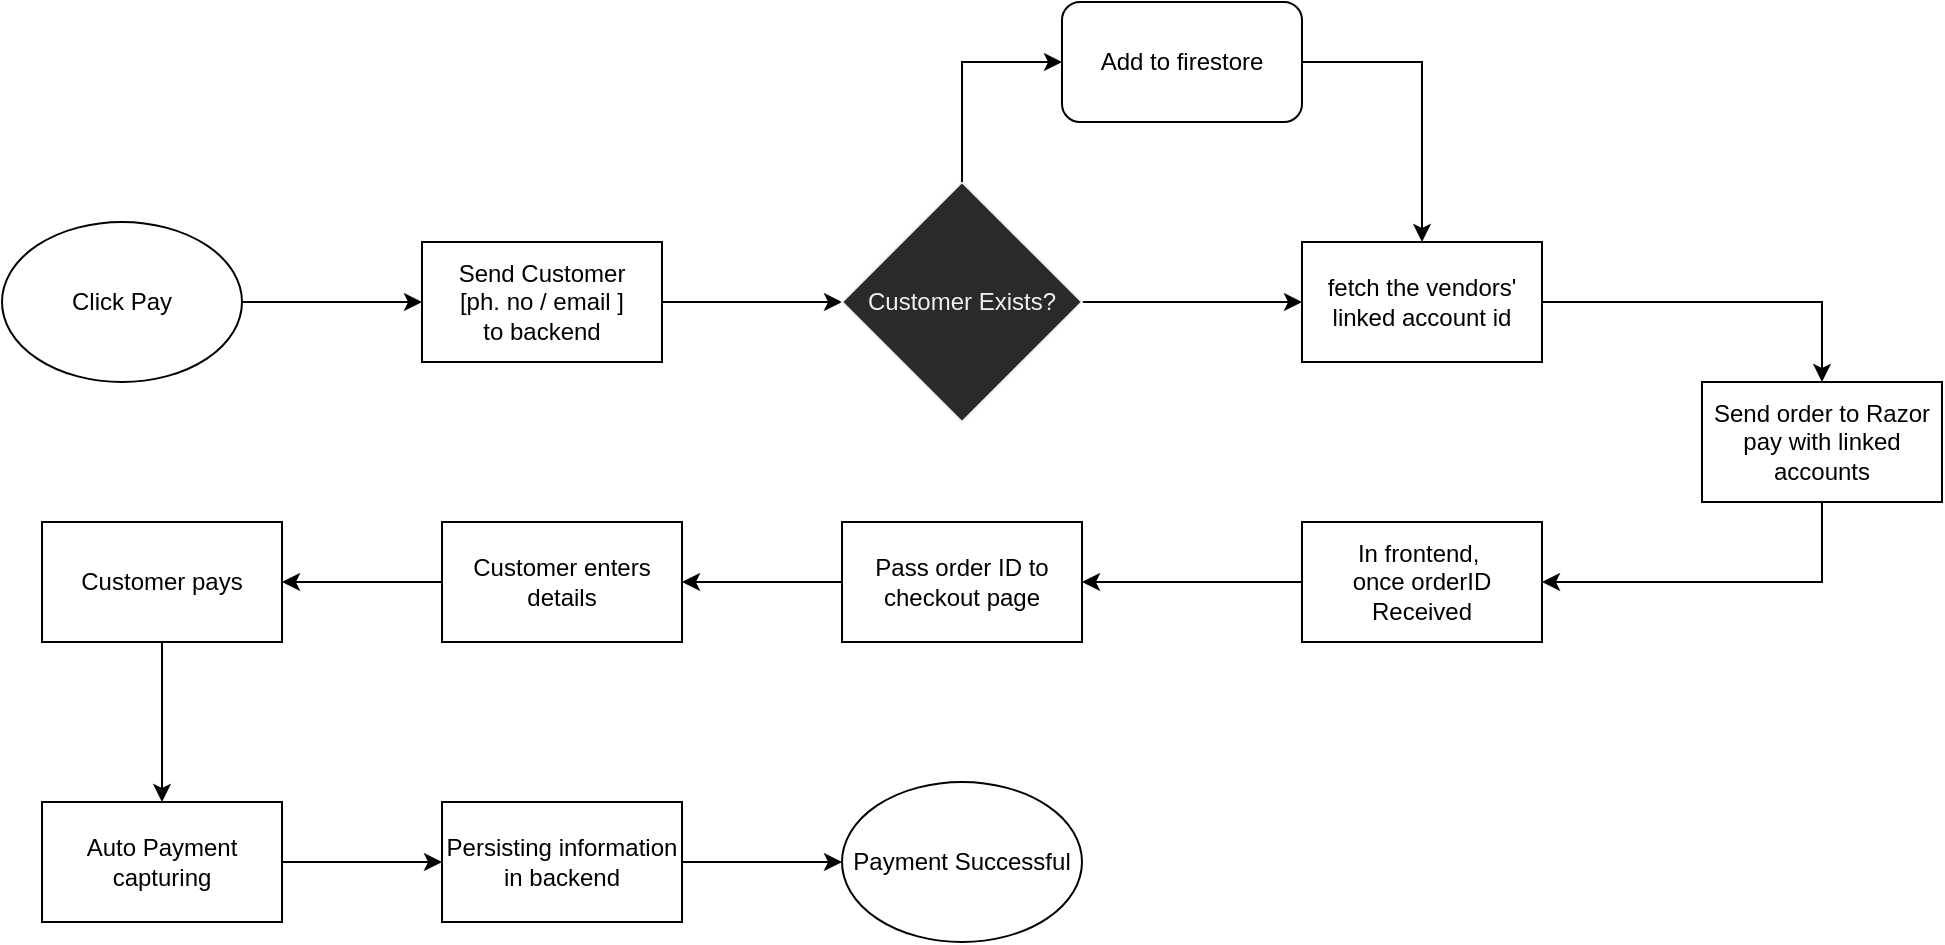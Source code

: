 <mxfile>
    <diagram id="r84OxwUoF337IDANyZk-" name="Page-1">
        <mxGraphModel dx="1158" dy="1679" grid="1" gridSize="10" guides="1" tooltips="1" connect="1" arrows="1" fold="1" page="1" pageScale="1" pageWidth="850" pageHeight="1100" math="0" shadow="0">
            <root>
                <mxCell id="0"/>
                <mxCell id="1" parent="0"/>
                <mxCell id="4" value="" style="edgeStyle=orthogonalEdgeStyle;rounded=0;orthogonalLoop=1;jettySize=auto;html=1;" edge="1" parent="1" source="2" target="3">
                    <mxGeometry relative="1" as="geometry"/>
                </mxCell>
                <mxCell id="2" value="Click Pay" style="ellipse;whiteSpace=wrap;html=1;" vertex="1" parent="1">
                    <mxGeometry x="350" y="90" width="120" height="80" as="geometry"/>
                </mxCell>
                <mxCell id="6" value="" style="edgeStyle=orthogonalEdgeStyle;rounded=0;orthogonalLoop=1;jettySize=auto;html=1;" edge="1" parent="1" source="3" target="5">
                    <mxGeometry relative="1" as="geometry"/>
                </mxCell>
                <mxCell id="3" value="Send Customer&lt;br&gt;[ph. no / email ]&lt;br&gt;to backend" style="whiteSpace=wrap;html=1;" vertex="1" parent="1">
                    <mxGeometry x="560" y="100" width="120" height="60" as="geometry"/>
                </mxCell>
                <mxCell id="10" style="edgeStyle=orthogonalEdgeStyle;rounded=0;orthogonalLoop=1;jettySize=auto;html=1;" edge="1" parent="1" source="5" target="7">
                    <mxGeometry relative="1" as="geometry"/>
                </mxCell>
                <mxCell id="12" style="edgeStyle=orthogonalEdgeStyle;rounded=0;orthogonalLoop=1;jettySize=auto;html=1;entryX=0.5;entryY=0;entryDx=0;entryDy=0;" edge="1" parent="1" source="13" target="7">
                    <mxGeometry relative="1" as="geometry">
                        <Array as="points">
                            <mxPoint x="1060" y="10"/>
                        </Array>
                    </mxGeometry>
                </mxCell>
                <mxCell id="5" value="Customer Exists?" style="rhombus;whiteSpace=wrap;html=1;fontFamily=Helvetica;fontSize=12;fontColor=#f0f0f0;align=center;strokeColor=#f0f0f0;fillColor=#2a2a2a;" vertex="1" parent="1">
                    <mxGeometry x="770" y="70" width="120" height="120" as="geometry"/>
                </mxCell>
                <mxCell id="30" value="" style="edgeStyle=orthogonalEdgeStyle;rounded=0;orthogonalLoop=1;jettySize=auto;html=1;entryX=0.5;entryY=0;entryDx=0;entryDy=0;" edge="1" parent="1" source="7" target="31">
                    <mxGeometry relative="1" as="geometry">
                        <mxPoint x="1200" y="130" as="targetPoint"/>
                    </mxGeometry>
                </mxCell>
                <mxCell id="7" value="fetch the vendors' linked account id" style="whiteSpace=wrap;html=1;" vertex="1" parent="1">
                    <mxGeometry x="1000" y="100" width="120" height="60" as="geometry"/>
                </mxCell>
                <mxCell id="13" value="Add to firestore" style="rounded=1;whiteSpace=wrap;html=1;" vertex="1" parent="1">
                    <mxGeometry x="880" y="-20" width="120" height="60" as="geometry"/>
                </mxCell>
                <mxCell id="14" style="edgeStyle=orthogonalEdgeStyle;rounded=0;orthogonalLoop=1;jettySize=auto;html=1;" edge="1" parent="1" source="5">
                    <mxGeometry relative="1" as="geometry">
                        <mxPoint x="830" y="70" as="sourcePoint"/>
                        <mxPoint x="880" y="10" as="targetPoint"/>
                        <Array as="points">
                            <mxPoint x="830" y="10"/>
                        </Array>
                    </mxGeometry>
                </mxCell>
                <mxCell id="18" value="" style="edgeStyle=orthogonalEdgeStyle;rounded=0;orthogonalLoop=1;jettySize=auto;html=1;" edge="1" parent="1" source="15" target="17">
                    <mxGeometry relative="1" as="geometry"/>
                </mxCell>
                <mxCell id="15" value="In frontend,&amp;nbsp;&lt;br&gt;once orderID Received" style="whiteSpace=wrap;html=1;" vertex="1" parent="1">
                    <mxGeometry x="1000" y="240" width="120" height="60" as="geometry"/>
                </mxCell>
                <mxCell id="20" value="" style="edgeStyle=orthogonalEdgeStyle;rounded=0;orthogonalLoop=1;jettySize=auto;html=1;" edge="1" parent="1" source="17" target="19">
                    <mxGeometry relative="1" as="geometry"/>
                </mxCell>
                <mxCell id="17" value="Pass order ID to checkout page" style="whiteSpace=wrap;html=1;" vertex="1" parent="1">
                    <mxGeometry x="770" y="240" width="120" height="60" as="geometry"/>
                </mxCell>
                <mxCell id="22" value="" style="edgeStyle=orthogonalEdgeStyle;rounded=0;orthogonalLoop=1;jettySize=auto;html=1;" edge="1" parent="1" source="19" target="21">
                    <mxGeometry relative="1" as="geometry"/>
                </mxCell>
                <mxCell id="19" value="Customer enters details" style="whiteSpace=wrap;html=1;" vertex="1" parent="1">
                    <mxGeometry x="570" y="240" width="120" height="60" as="geometry"/>
                </mxCell>
                <mxCell id="24" value="" style="edgeStyle=orthogonalEdgeStyle;rounded=0;orthogonalLoop=1;jettySize=auto;html=1;" edge="1" parent="1" source="21" target="23">
                    <mxGeometry relative="1" as="geometry"/>
                </mxCell>
                <mxCell id="21" value="Customer pays" style="whiteSpace=wrap;html=1;" vertex="1" parent="1">
                    <mxGeometry x="370" y="240" width="120" height="60" as="geometry"/>
                </mxCell>
                <mxCell id="28" value="" style="edgeStyle=orthogonalEdgeStyle;rounded=0;orthogonalLoop=1;jettySize=auto;html=1;" edge="1" parent="1" source="23" target="27">
                    <mxGeometry relative="1" as="geometry"/>
                </mxCell>
                <mxCell id="23" value="Auto Payment capturing" style="whiteSpace=wrap;html=1;" vertex="1" parent="1">
                    <mxGeometry x="370" y="380" width="120" height="60" as="geometry"/>
                </mxCell>
                <mxCell id="34" value="" style="edgeStyle=orthogonalEdgeStyle;rounded=0;orthogonalLoop=1;jettySize=auto;html=1;" edge="1" parent="1" source="27" target="33">
                    <mxGeometry relative="1" as="geometry"/>
                </mxCell>
                <mxCell id="27" value="Persisting information in backend" style="whiteSpace=wrap;html=1;" vertex="1" parent="1">
                    <mxGeometry x="570" y="380" width="120" height="60" as="geometry"/>
                </mxCell>
                <mxCell id="32" style="edgeStyle=orthogonalEdgeStyle;rounded=0;orthogonalLoop=1;jettySize=auto;html=1;entryX=1;entryY=0.5;entryDx=0;entryDy=0;" edge="1" parent="1" source="31" target="15">
                    <mxGeometry relative="1" as="geometry">
                        <Array as="points">
                            <mxPoint x="1260" y="270"/>
                        </Array>
                    </mxGeometry>
                </mxCell>
                <mxCell id="31" value="Send order to Razor pay with linked accounts" style="whiteSpace=wrap;html=1;" vertex="1" parent="1">
                    <mxGeometry x="1200" y="170" width="120" height="60" as="geometry"/>
                </mxCell>
                <mxCell id="33" value="Payment Successful" style="ellipse;whiteSpace=wrap;html=1;" vertex="1" parent="1">
                    <mxGeometry x="770" y="370" width="120" height="80" as="geometry"/>
                </mxCell>
            </root>
        </mxGraphModel>
    </diagram>
</mxfile>